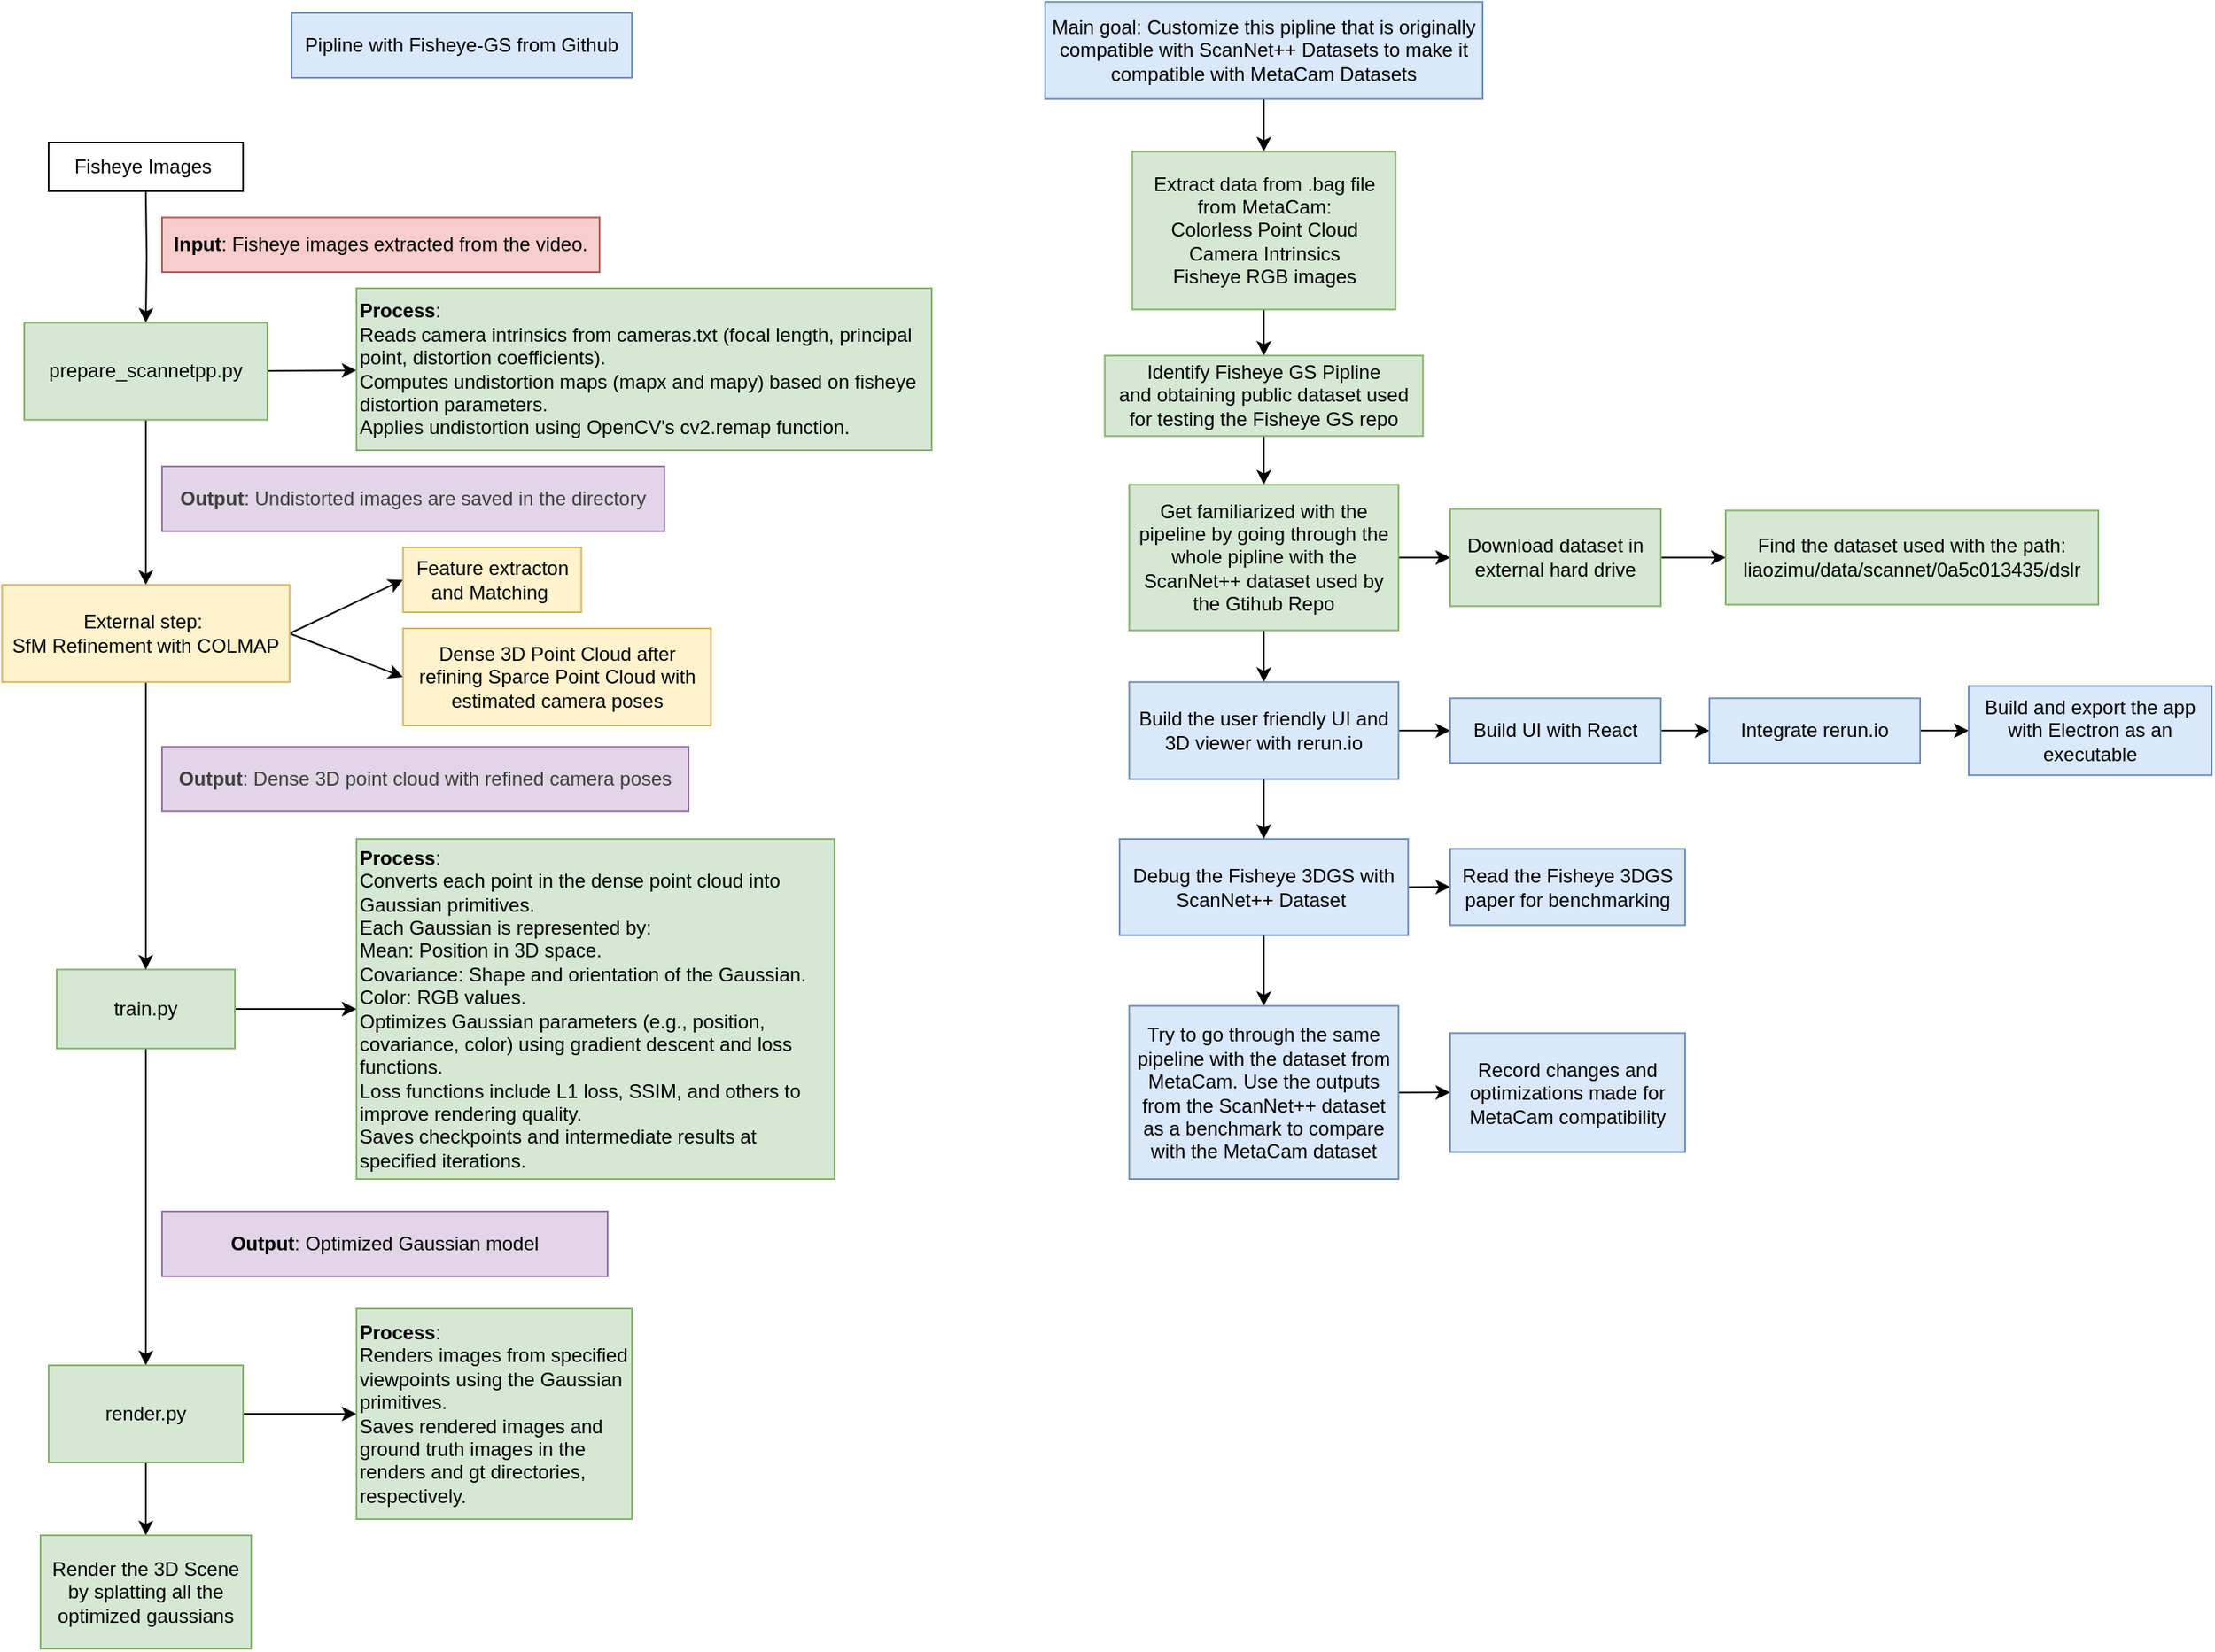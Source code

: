 <mxfile>
    <diagram name="Page-1" id="MI6X1zmfZMaOIha0aocF">
        <mxGraphModel dx="1391" dy="1055" grid="1" gridSize="10" guides="1" tooltips="1" connect="1" arrows="1" fold="1" page="1" pageScale="1" pageWidth="850" pageHeight="1100" math="0" shadow="0">
            <root>
                <mxCell id="0"/>
                <mxCell id="1" parent="0"/>
                <mxCell id="28" value="" style="edgeStyle=orthogonalEdgeStyle;rounded=0;orthogonalLoop=1;jettySize=auto;html=1;" parent="1" target="34" edge="1">
                    <mxGeometry relative="1" as="geometry">
                        <mxPoint x="135" y="150" as="sourcePoint"/>
                    </mxGeometry>
                </mxCell>
                <mxCell id="31" value="Pipline with Fisheye-GS from Github" style="rounded=0;whiteSpace=wrap;html=1;fillColor=#dae8fc;strokeColor=#6c8ebf;" parent="1" vertex="1">
                    <mxGeometry x="225" y="40" width="210" height="40" as="geometry"/>
                </mxCell>
                <mxCell id="33" value="" style="edgeStyle=none;html=1;entryX=0.5;entryY=0;entryDx=0;entryDy=0;" parent="1" source="34" target="60" edge="1">
                    <mxGeometry relative="1" as="geometry">
                        <mxPoint x="135" y="400" as="targetPoint"/>
                    </mxGeometry>
                </mxCell>
                <mxCell id="53" value="" style="edgeStyle=none;html=1;" parent="1" source="34" target="52" edge="1">
                    <mxGeometry relative="1" as="geometry"/>
                </mxCell>
                <mxCell id="34" value="prepare_scannetpp.py" style="whiteSpace=wrap;html=1;rounded=0;fillColor=#d5e8d4;strokeColor=#82b366;" parent="1" vertex="1">
                    <mxGeometry x="60" y="231.25" width="150" height="60" as="geometry"/>
                </mxCell>
                <mxCell id="38" value="Fisheye Images&amp;nbsp;" style="rounded=0;whiteSpace=wrap;html=1;" parent="1" vertex="1">
                    <mxGeometry x="75" y="120" width="120" height="30" as="geometry"/>
                </mxCell>
                <mxCell id="41" value="" style="edgeStyle=none;html=1;" parent="1" source="43" target="44" edge="1">
                    <mxGeometry relative="1" as="geometry"/>
                </mxCell>
                <mxCell id="42" value="" style="edgeStyle=none;html=1;" parent="1" source="43" target="47" edge="1">
                    <mxGeometry relative="1" as="geometry"/>
                </mxCell>
                <mxCell id="43" value="train.py" style="whiteSpace=wrap;html=1;rounded=0;fillColor=#d5e8d4;strokeColor=#82b366;" parent="1" vertex="1">
                    <mxGeometry x="80" y="630.63" width="110" height="48.75" as="geometry"/>
                </mxCell>
                <mxCell id="44" value="&lt;b&gt;Process&lt;/b&gt;:&amp;nbsp;&lt;div&gt;&lt;font style=&quot;color: rgb(0, 0, 0);&quot;&gt;Converts each point in the dense point cloud into Gaussian primitives.&amp;nbsp;&lt;/font&gt;&lt;div&gt;&lt;font style=&quot;color: rgb(0, 0, 0);&quot;&gt;Each Gaussian is represented by:&amp;nbsp;&lt;/font&gt;&lt;/div&gt;&lt;div&gt;&lt;font style=&quot;color: rgb(0, 0, 0);&quot;&gt;Mean: Position in 3D space.&amp;nbsp;&lt;/font&gt;&lt;/div&gt;&lt;div&gt;&lt;font style=&quot;color: rgb(0, 0, 0);&quot;&gt;Covariance:&amp;nbsp;&lt;span style=&quot;background-color: transparent;&quot;&gt;Shape and orientation of the Gaussian. Color: RGB values.&amp;nbsp;&lt;br&gt;Optimizes Gaussian parameters (e.g., position, covariance, color) using gradient descent and loss functions.&amp;nbsp;&lt;/span&gt;&lt;/font&gt;&lt;/div&gt;&lt;div&gt;&lt;span style=&quot;background-color: transparent;&quot;&gt;&lt;font style=&quot;color: rgb(0, 0, 0);&quot;&gt;Loss functions include L1 loss, SSIM, and others to improve rendering quality.&amp;nbsp;&lt;/font&gt;&lt;/span&gt;&lt;/div&gt;&lt;div&gt;&lt;span style=&quot;background-color: transparent;&quot;&gt;&lt;font style=&quot;color: rgb(0, 0, 0);&quot;&gt;Saves checkpoints and intermediate results at specified iterations.&lt;/font&gt;&lt;br&gt;&lt;/span&gt;&lt;/div&gt;&lt;/div&gt;" style="whiteSpace=wrap;html=1;rounded=0;fillColor=#d5e8d4;strokeColor=#82b366;align=left;" parent="1" vertex="1">
                    <mxGeometry x="265" y="550" width="295" height="210" as="geometry"/>
                </mxCell>
                <mxCell id="45" value="" style="edgeStyle=none;html=1;" parent="1" source="47" target="48" edge="1">
                    <mxGeometry relative="1" as="geometry"/>
                </mxCell>
                <mxCell id="46" value="" style="edgeStyle=none;html=1;" parent="1" source="47" target="49" edge="1">
                    <mxGeometry relative="1" as="geometry"/>
                </mxCell>
                <mxCell id="47" value="render.py" style="whiteSpace=wrap;html=1;rounded=0;fillColor=#d5e8d4;strokeColor=#82b366;" parent="1" vertex="1">
                    <mxGeometry x="75" y="875" width="120" height="60" as="geometry"/>
                </mxCell>
                <mxCell id="48" value="&lt;font style=&quot;color: rgb(0, 0, 0);&quot;&gt;&lt;b&gt;Process&lt;/b&gt;:&amp;nbsp;&lt;/font&gt;&lt;div&gt;&lt;font style=&quot;color: rgb(0, 0, 0);&quot;&gt;Renders images from specified viewpoints using the Gaussian primitives.&amp;nbsp;&lt;/font&gt;&lt;div&gt;&lt;font style=&quot;color: rgb(0, 0, 0);&quot;&gt;Saves rendered images and ground truth images in the renders and gt directories, respectively.&lt;/font&gt;&lt;/div&gt;&lt;/div&gt;" style="whiteSpace=wrap;html=1;rounded=0;fillColor=#d5e8d4;strokeColor=#82b366;align=left;" parent="1" vertex="1">
                    <mxGeometry x="265" y="840" width="170" height="130" as="geometry"/>
                </mxCell>
                <mxCell id="49" value="Render the 3D Scene by splatting all the optimized gaussians" style="whiteSpace=wrap;html=1;rounded=0;fillColor=#d5e8d4;strokeColor=#82b366;" parent="1" vertex="1">
                    <mxGeometry x="70" y="980" width="130" height="70" as="geometry"/>
                </mxCell>
                <mxCell id="52" value="&lt;b&gt;Process&lt;/b&gt;:&lt;br&gt;&lt;span style=&quot;background-color: transparent;&quot;&gt;Reads camera intrinsics from cameras.txt (focal length, principal point, distortion coefficients).&lt;/span&gt;&lt;br&gt;&lt;span style=&quot;background-color: transparent;&quot;&gt;Computes undistortion maps (mapx and mapy) based on fisheye distortion parameters.&lt;/span&gt;&lt;br&gt;&lt;span style=&quot;background-color: transparent;&quot;&gt;Applies undistortion using OpenCV&#39;s cv2.remap function.&amp;nbsp;&lt;/span&gt;" style="whiteSpace=wrap;html=1;fillColor=#d5e8d4;strokeColor=#82b366;rounded=0;align=left;" parent="1" vertex="1">
                    <mxGeometry x="265" y="210" width="355" height="100" as="geometry"/>
                </mxCell>
                <mxCell id="56" value="&lt;b style=&quot;scrollbar-color: light-dark(#e2e2e2, #4b4b4b)&lt;br/&gt;&#x9;&#x9;&#x9;&#x9;&#x9;light-dark(#fbfbfb, var(--dark-panel-color)); text-align: left;&quot;&gt;Input&lt;/b&gt;&lt;span style=&quot;color: rgb(0, 0, 0); text-align: left;&quot;&gt;: Fisheye images extracted from the video.&lt;/span&gt;" style="rounded=0;whiteSpace=wrap;html=1;fillColor=#f8cecc;strokeColor=#b85450;" parent="1" vertex="1">
                    <mxGeometry x="145" y="166.25" width="270" height="33.75" as="geometry"/>
                </mxCell>
                <mxCell id="58" value="&lt;b style=&quot;color: rgb(63, 63, 63); scrollbar-color: light-dark(#e2e2e2, #4b4b4b)&lt;br/&gt;&#x9;&#x9;&#x9;&#x9;&#x9;light-dark(#fbfbfb, var(--dark-panel-color)); text-align: left;&quot;&gt;Output&lt;/b&gt;&lt;span style=&quot;color: rgb(63, 63, 63); text-align: left;&quot;&gt;: Undistorted images are saved in the directory&lt;/span&gt;" style="rounded=0;whiteSpace=wrap;html=1;fillColor=#e1d5e7;strokeColor=#9673a6;" parent="1" vertex="1">
                    <mxGeometry x="145" y="320" width="310" height="40" as="geometry"/>
                </mxCell>
                <mxCell id="64" value="" style="edgeStyle=none;html=1;rounded=0;curved=1;entryX=0;entryY=0.5;entryDx=0;entryDy=0;exitX=1;exitY=0.5;exitDx=0;exitDy=0;" parent="1" source="60" target="62" edge="1">
                    <mxGeometry relative="1" as="geometry"/>
                </mxCell>
                <mxCell id="65" value="" style="edgeStyle=none;html=1;exitX=1;exitY=0.5;exitDx=0;exitDy=0;entryX=0;entryY=0.5;entryDx=0;entryDy=0;" parent="1" source="60" target="61" edge="1">
                    <mxGeometry relative="1" as="geometry">
                        <mxPoint x="243.75" y="410" as="sourcePoint"/>
                    </mxGeometry>
                </mxCell>
                <mxCell id="68" value="" style="edgeStyle=none;html=1;entryX=0.5;entryY=0;entryDx=0;entryDy=0;exitX=0.5;exitY=1;exitDx=0;exitDy=0;" parent="1" source="60" target="43" edge="1">
                    <mxGeometry relative="1" as="geometry">
                        <mxPoint x="135" y="520" as="targetPoint"/>
                    </mxGeometry>
                </mxCell>
                <mxCell id="60" value="External step:&amp;nbsp;&lt;br&gt;SfM Refinement with COLMAP" style="rounded=0;whiteSpace=wrap;html=1;fillColor=#fff2cc;strokeColor=#d6b656;" parent="1" vertex="1">
                    <mxGeometry x="46.25" y="393.13" width="177.5" height="60" as="geometry"/>
                </mxCell>
                <mxCell id="61" value="Feature extracton and Matching&amp;nbsp;" style="whiteSpace=wrap;html=1;rounded=0;fillColor=#fff2cc;strokeColor=#d6b656;" parent="1" vertex="1">
                    <mxGeometry x="293.75" y="370" width="110" height="40" as="geometry"/>
                </mxCell>
                <mxCell id="62" value="Dense 3D Point Cloud after refining Sparce Point Cloud with estimated camera poses" style="whiteSpace=wrap;html=1;rounded=0;fillColor=#fff2cc;strokeColor=#d6b656;" parent="1" vertex="1">
                    <mxGeometry x="293.75" y="420" width="190" height="60" as="geometry"/>
                </mxCell>
                <mxCell id="71" value="&lt;b style=&quot;color: rgb(63, 63, 63); scrollbar-color: light-dark(#e2e2e2, #4b4b4b)&lt;br/&gt;&#x9;&#x9;&#x9;&#x9;&#x9;light-dark(#fbfbfb, var(--dark-panel-color)); text-align: left;&quot;&gt;Output&lt;/b&gt;&lt;span style=&quot;color: rgb(63, 63, 63); text-align: left;&quot;&gt;: Dense 3D point cloud with refined camera poses&lt;/span&gt;" style="rounded=0;whiteSpace=wrap;html=1;fillColor=#e1d5e7;strokeColor=#9673a6;" parent="1" vertex="1">
                    <mxGeometry x="145" y="493.13" width="325" height="40" as="geometry"/>
                </mxCell>
                <mxCell id="72" value="&lt;span style=&quot;color: rgb(0, 0, 0);&quot;&gt;&lt;b&gt;Output&lt;/b&gt;: Optimized Gaussian model&lt;/span&gt;" style="rounded=0;whiteSpace=wrap;html=1;fillColor=#e1d5e7;strokeColor=#9673a6;" parent="1" vertex="1">
                    <mxGeometry x="145" y="780" width="275" height="40" as="geometry"/>
                </mxCell>
                <mxCell id="91" value="" style="edgeStyle=none;html=1;" parent="1" source="89" target="90" edge="1">
                    <mxGeometry relative="1" as="geometry"/>
                </mxCell>
                <mxCell id="89" value="&lt;span style=&quot;color: rgb(0, 0, 0);&quot;&gt;Main goal: Customize this pipline that is originally compatible with ScanNet++ Datasets to make it compatible with MetaCam Datasets&lt;/span&gt;" style="rounded=0;whiteSpace=wrap;html=1;fillColor=#dae8fc;strokeColor=#6c8ebf;" parent="1" vertex="1">
                    <mxGeometry x="690" y="33.13" width="270" height="60" as="geometry"/>
                </mxCell>
                <mxCell id="93" value="" style="edgeStyle=none;html=1;" parent="1" source="90" target="92" edge="1">
                    <mxGeometry relative="1" as="geometry"/>
                </mxCell>
                <mxCell id="90" value="Extract data from .bag file from MetaCam:&lt;br&gt;Colorless Point Cloud&lt;div&gt;&lt;div&gt;Camera Intrinsics&lt;/div&gt;&lt;/div&gt;&lt;div&gt;Fisheye RGB images&lt;/div&gt;" style="whiteSpace=wrap;html=1;rounded=0;fillColor=#d5e8d4;strokeColor=#82b366;" parent="1" vertex="1">
                    <mxGeometry x="743.75" y="125.63" width="162.5" height="97.5" as="geometry"/>
                </mxCell>
                <mxCell id="95" value="" style="edgeStyle=none;html=1;" parent="1" source="92" target="94" edge="1">
                    <mxGeometry relative="1" as="geometry"/>
                </mxCell>
                <mxCell id="92" value="Identify Fisheye GS Pipline and&lt;span style=&quot;color: rgb(0, 0, 0);&quot;&gt;&amp;nbsp;obtaining public dataset used for testing the&amp;nbsp;&lt;/span&gt;&lt;span style=&quot;color: rgb(0, 0, 0);&quot;&gt;Fisheye GS repo&lt;/span&gt;" style="whiteSpace=wrap;html=1;rounded=0;fillColor=#d5e8d4;strokeColor=#82b366;" parent="1" vertex="1">
                    <mxGeometry x="726.79" y="251.57" width="196.41" height="49.69" as="geometry"/>
                </mxCell>
                <mxCell id="97" value="" style="edgeStyle=none;html=1;entryX=0.5;entryY=0;entryDx=0;entryDy=0;" parent="1" source="94" target="110" edge="1">
                    <mxGeometry relative="1" as="geometry">
                        <mxPoint x="825" y="480" as="targetPoint"/>
                    </mxGeometry>
                </mxCell>
                <mxCell id="102" value="" style="edgeStyle=none;html=1;" parent="1" source="94" target="101" edge="1">
                    <mxGeometry relative="1" as="geometry"/>
                </mxCell>
                <mxCell id="94" value="&lt;span style=&quot;color: rgb(0, 0, 0);&quot;&gt;Get familiarized with the pipeline by&lt;/span&gt;&amp;nbsp;going through the whole pipline with the ScanNet++ dataset used by the Gtihub Repo" style="whiteSpace=wrap;html=1;rounded=0;fillColor=#d5e8d4;strokeColor=#82b366;" parent="1" vertex="1">
                    <mxGeometry x="741.87" y="331.26" width="166.25" height="90" as="geometry"/>
                </mxCell>
                <mxCell id="108" value="" style="edgeStyle=none;html=1;" parent="1" source="96" target="107" edge="1">
                    <mxGeometry relative="1" as="geometry"/>
                </mxCell>
                <mxCell id="123" value="" style="edgeStyle=none;html=1;" edge="1" parent="1" source="96" target="120">
                    <mxGeometry relative="1" as="geometry"/>
                </mxCell>
                <mxCell id="96" value="Debug the Fisheye 3DGS with ScanNet++ Dataset&amp;nbsp;" style="whiteSpace=wrap;html=1;fillColor=#dae8fc;strokeColor=#6c8ebf;rounded=0;" parent="1" vertex="1">
                    <mxGeometry x="735.94" y="550" width="178.13" height="59.38" as="geometry"/>
                </mxCell>
                <mxCell id="106" value="" style="edgeStyle=none;html=1;" parent="1" source="101" target="105" edge="1">
                    <mxGeometry relative="1" as="geometry"/>
                </mxCell>
                <mxCell id="101" value="Download dataset in external hard drive" style="whiteSpace=wrap;html=1;fillColor=#d5e8d4;strokeColor=#82b366;rounded=0;" parent="1" vertex="1">
                    <mxGeometry x="940" y="346.26" width="130" height="60" as="geometry"/>
                </mxCell>
                <mxCell id="105" value="Find the dataset used with the path:&lt;br&gt;liaozimu/data/scannet/0a5c013435/dslr" style="whiteSpace=wrap;html=1;fillColor=#d5e8d4;strokeColor=#82b366;rounded=0;" parent="1" vertex="1">
                    <mxGeometry x="1110" y="347.19" width="230" height="58.13" as="geometry"/>
                </mxCell>
                <mxCell id="107" value="Read the Fisheye 3DGS paper for benchmarking" style="whiteSpace=wrap;html=1;fillColor=#dae8fc;strokeColor=#6c8ebf;rounded=0;" parent="1" vertex="1">
                    <mxGeometry x="940" y="556.17" width="145" height="47.03" as="geometry"/>
                </mxCell>
                <mxCell id="112" value="" style="edgeStyle=none;html=1;" edge="1" parent="1" source="110" target="111">
                    <mxGeometry relative="1" as="geometry"/>
                </mxCell>
                <mxCell id="122" value="" style="edgeStyle=none;html=1;" edge="1" parent="1" source="110" target="96">
                    <mxGeometry relative="1" as="geometry"/>
                </mxCell>
                <mxCell id="110" value="Build the user friendly UI and 3D viewer with rerun.io" style="whiteSpace=wrap;html=1;fillColor=#dae8fc;strokeColor=#6c8ebf;rounded=0;" vertex="1" parent="1">
                    <mxGeometry x="741.87" y="453.13" width="166.25" height="60" as="geometry"/>
                </mxCell>
                <mxCell id="114" value="" style="edgeStyle=none;html=1;" edge="1" parent="1" source="111" target="113">
                    <mxGeometry relative="1" as="geometry"/>
                </mxCell>
                <mxCell id="111" value="Build UI with React" style="whiteSpace=wrap;html=1;fillColor=#dae8fc;strokeColor=#6c8ebf;rounded=0;" vertex="1" parent="1">
                    <mxGeometry x="940" y="463.13" width="130" height="40" as="geometry"/>
                </mxCell>
                <mxCell id="116" value="" style="edgeStyle=none;html=1;" edge="1" parent="1" source="113" target="115">
                    <mxGeometry relative="1" as="geometry"/>
                </mxCell>
                <mxCell id="113" value="Integrate rerun.io" style="whiteSpace=wrap;html=1;fillColor=#dae8fc;strokeColor=#6c8ebf;rounded=0;" vertex="1" parent="1">
                    <mxGeometry x="1100" y="463.13" width="130" height="40" as="geometry"/>
                </mxCell>
                <mxCell id="115" value="Build and export the app with Electron as an executable" style="whiteSpace=wrap;html=1;fillColor=#dae8fc;strokeColor=#6c8ebf;rounded=0;" vertex="1" parent="1">
                    <mxGeometry x="1260" y="455.63" width="150" height="55" as="geometry"/>
                </mxCell>
                <mxCell id="119" value="" style="edgeStyle=none;html=1;" edge="1" parent="1" source="120" target="121">
                    <mxGeometry relative="1" as="geometry"/>
                </mxCell>
                <mxCell id="120" value="Try to go through the same pipeline with the dataset from MetaCam.&amp;nbsp;&lt;span style=&quot;color: rgb(0, 0, 0);&quot;&gt;Use the outputs from the ScanNet++ dataset as a benchmark to compare with the MetaCam dataset&lt;/span&gt;" style="whiteSpace=wrap;html=1;fillColor=#dae8fc;strokeColor=#6c8ebf;rounded=0;" vertex="1" parent="1">
                    <mxGeometry x="741.87" y="653.13" width="166.25" height="106.87" as="geometry"/>
                </mxCell>
                <mxCell id="121" value="Record changes and optimizations made for MetaCam compatibility" style="whiteSpace=wrap;html=1;fillColor=#dae8fc;strokeColor=#6c8ebf;rounded=0;" vertex="1" parent="1">
                    <mxGeometry x="940" y="669.84" width="145" height="73.44" as="geometry"/>
                </mxCell>
            </root>
        </mxGraphModel>
    </diagram>
</mxfile>